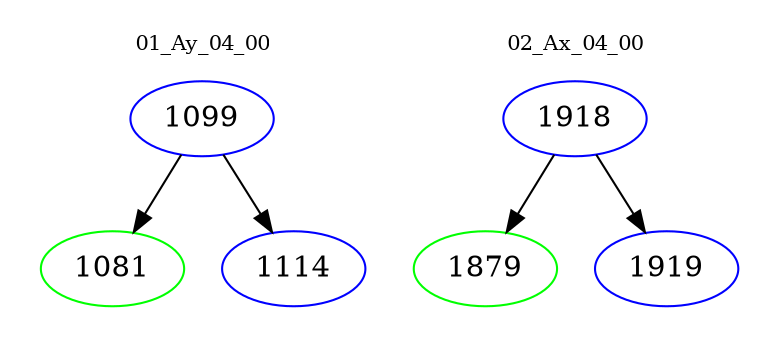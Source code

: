 digraph{
subgraph cluster_0 {
color = white
label = "01_Ay_04_00";
fontsize=10;
T0_1099 [label="1099", color="blue"]
T0_1099 -> T0_1081 [color="black"]
T0_1081 [label="1081", color="green"]
T0_1099 -> T0_1114 [color="black"]
T0_1114 [label="1114", color="blue"]
}
subgraph cluster_1 {
color = white
label = "02_Ax_04_00";
fontsize=10;
T1_1918 [label="1918", color="blue"]
T1_1918 -> T1_1879 [color="black"]
T1_1879 [label="1879", color="green"]
T1_1918 -> T1_1919 [color="black"]
T1_1919 [label="1919", color="blue"]
}
}
